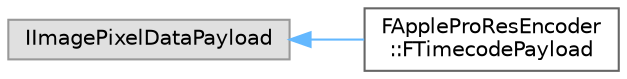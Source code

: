 digraph "Graphical Class Hierarchy"
{
 // INTERACTIVE_SVG=YES
 // LATEX_PDF_SIZE
  bgcolor="transparent";
  edge [fontname=Helvetica,fontsize=10,labelfontname=Helvetica,labelfontsize=10];
  node [fontname=Helvetica,fontsize=10,shape=box,height=0.2,width=0.4];
  rankdir="LR";
  Node0 [id="Node000000",label="IImagePixelDataPayload",height=0.2,width=0.4,color="grey60", fillcolor="#E0E0E0", style="filled",tooltip=" "];
  Node0 -> Node1 [id="edge5445_Node000000_Node000001",dir="back",color="steelblue1",style="solid",tooltip=" "];
  Node1 [id="Node000001",label="FAppleProResEncoder\l::FTimecodePayload",height=0.2,width=0.4,color="grey40", fillcolor="white", style="filled",URL="$da/dfe/structFAppleProResEncoder_1_1FTimecodePayload.html",tooltip=" "];
}
